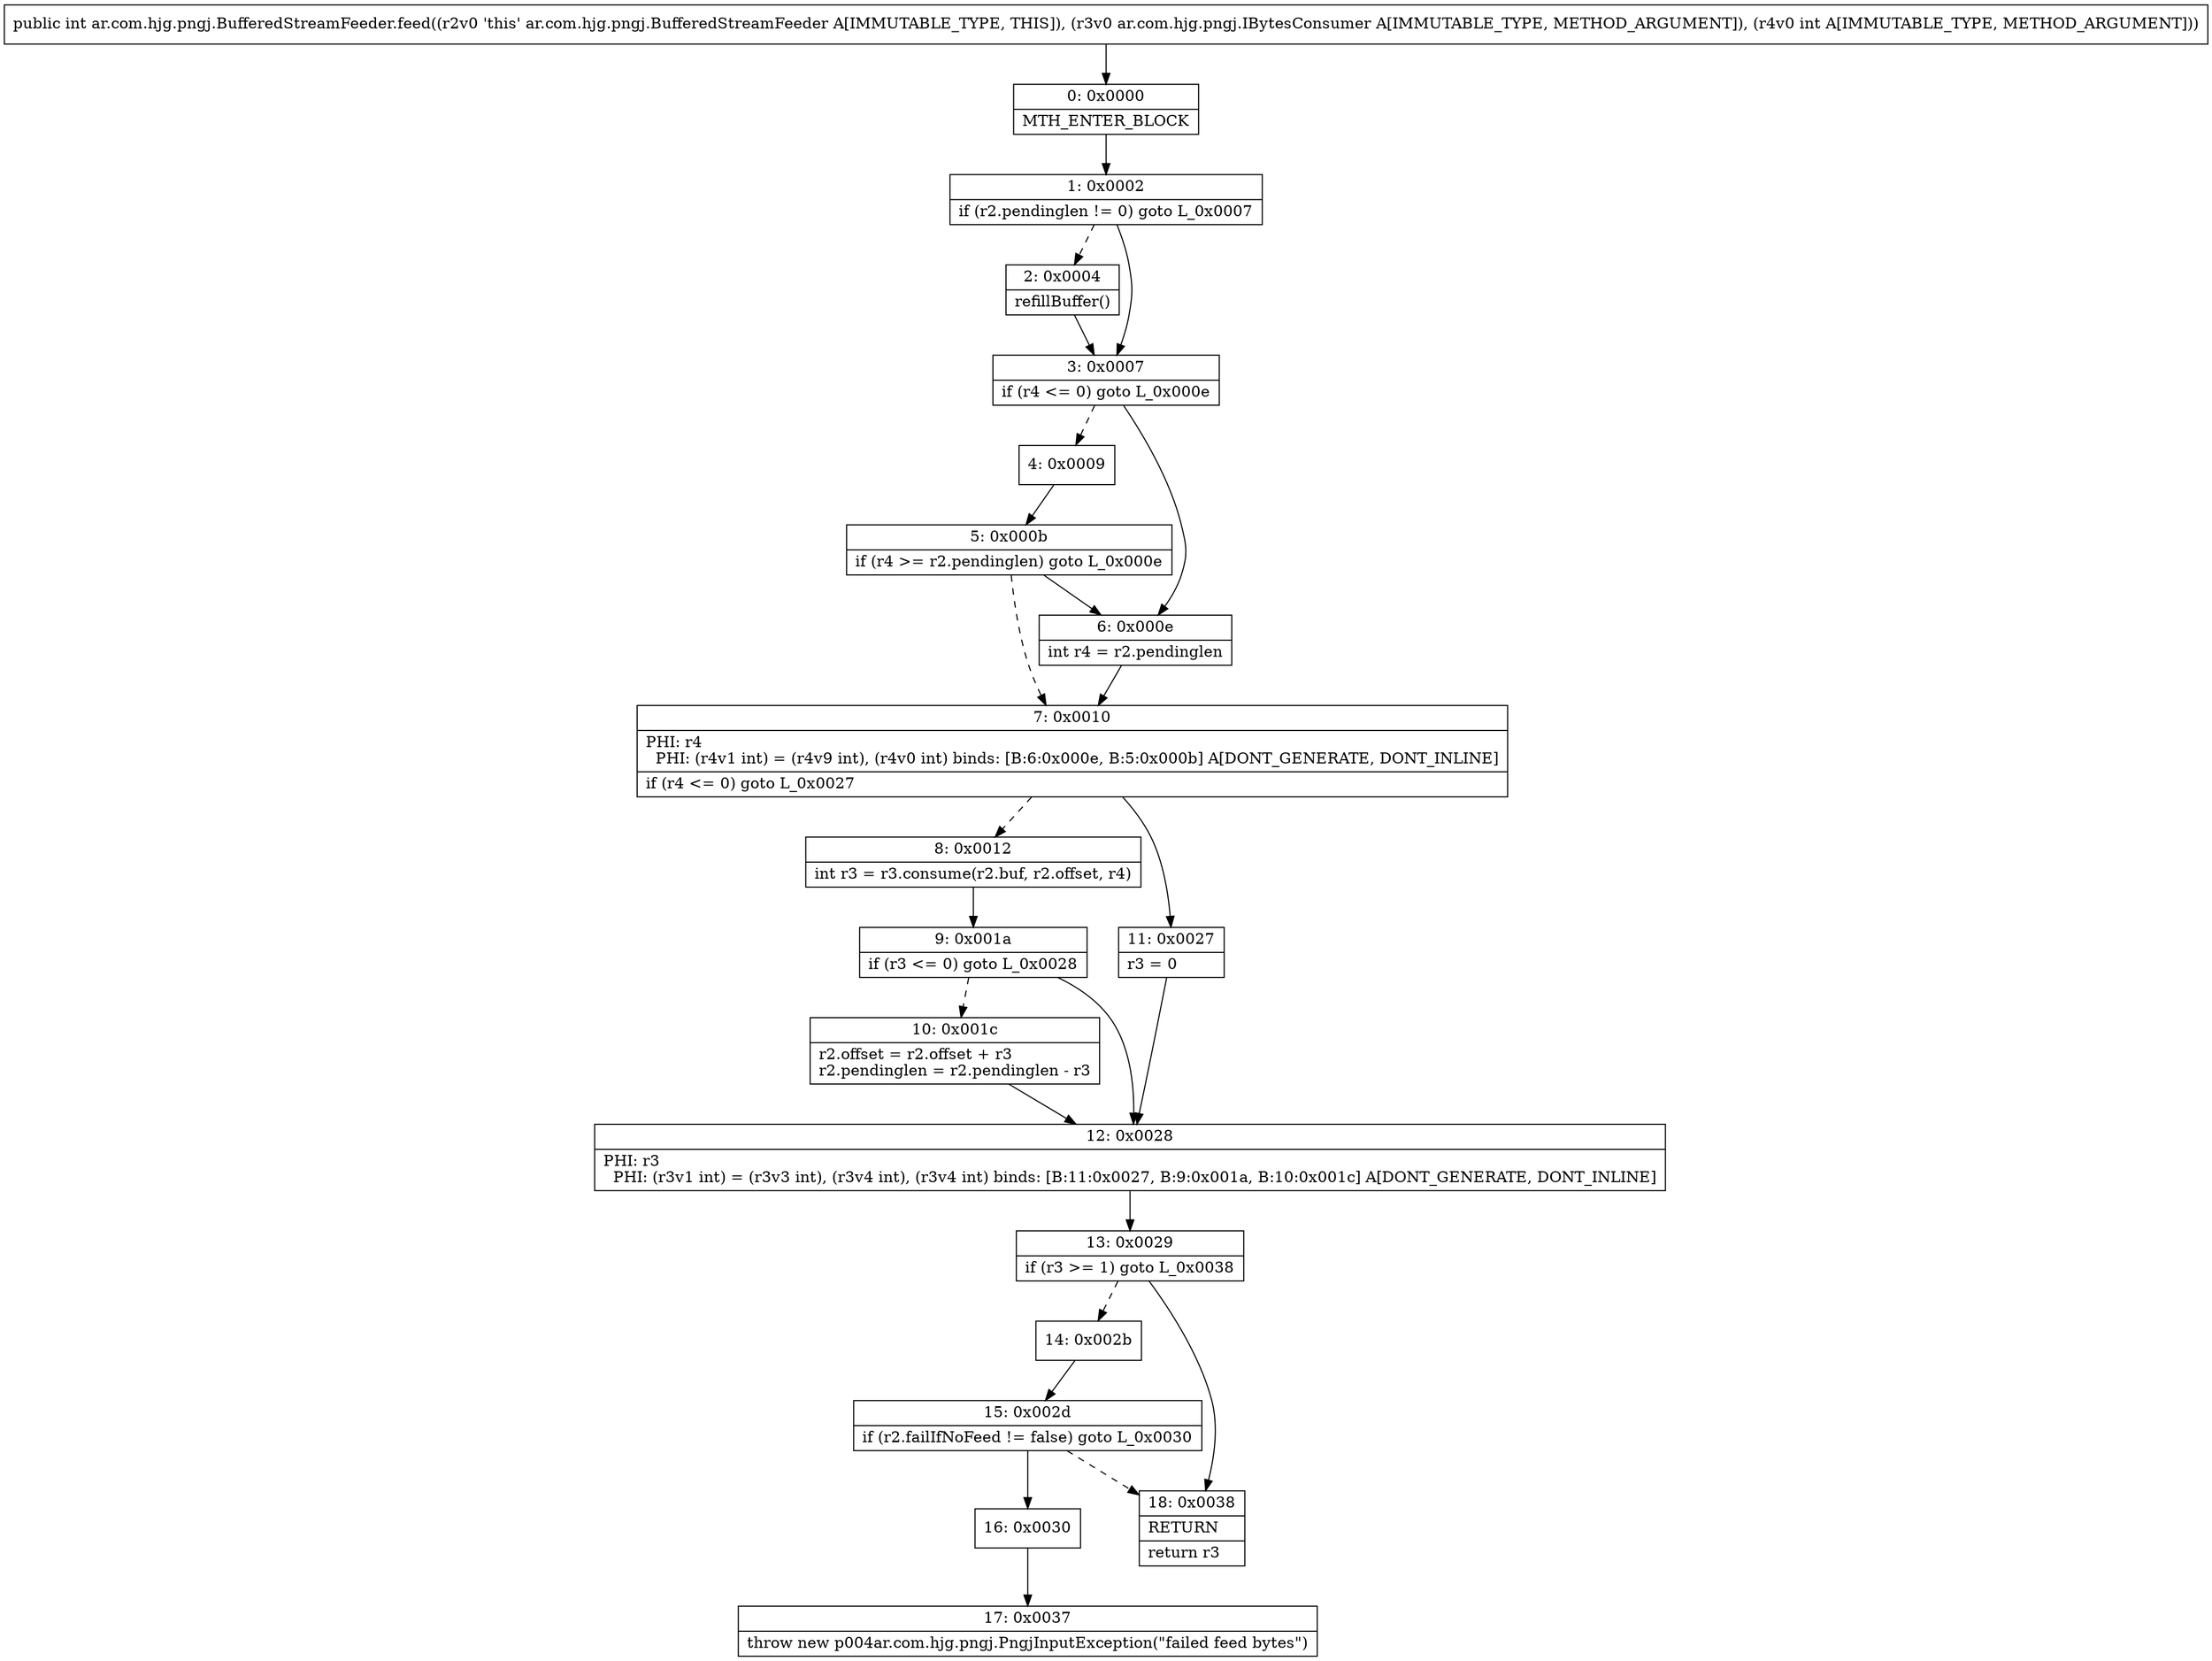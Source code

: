 digraph "CFG forar.com.hjg.pngj.BufferedStreamFeeder.feed(Lar\/com\/hjg\/pngj\/IBytesConsumer;I)I" {
Node_0 [shape=record,label="{0\:\ 0x0000|MTH_ENTER_BLOCK\l}"];
Node_1 [shape=record,label="{1\:\ 0x0002|if (r2.pendinglen != 0) goto L_0x0007\l}"];
Node_2 [shape=record,label="{2\:\ 0x0004|refillBuffer()\l}"];
Node_3 [shape=record,label="{3\:\ 0x0007|if (r4 \<= 0) goto L_0x000e\l}"];
Node_4 [shape=record,label="{4\:\ 0x0009}"];
Node_5 [shape=record,label="{5\:\ 0x000b|if (r4 \>= r2.pendinglen) goto L_0x000e\l}"];
Node_6 [shape=record,label="{6\:\ 0x000e|int r4 = r2.pendinglen\l}"];
Node_7 [shape=record,label="{7\:\ 0x0010|PHI: r4 \l  PHI: (r4v1 int) = (r4v9 int), (r4v0 int) binds: [B:6:0x000e, B:5:0x000b] A[DONT_GENERATE, DONT_INLINE]\l|if (r4 \<= 0) goto L_0x0027\l}"];
Node_8 [shape=record,label="{8\:\ 0x0012|int r3 = r3.consume(r2.buf, r2.offset, r4)\l}"];
Node_9 [shape=record,label="{9\:\ 0x001a|if (r3 \<= 0) goto L_0x0028\l}"];
Node_10 [shape=record,label="{10\:\ 0x001c|r2.offset = r2.offset + r3\lr2.pendinglen = r2.pendinglen \- r3\l}"];
Node_11 [shape=record,label="{11\:\ 0x0027|r3 = 0\l}"];
Node_12 [shape=record,label="{12\:\ 0x0028|PHI: r3 \l  PHI: (r3v1 int) = (r3v3 int), (r3v4 int), (r3v4 int) binds: [B:11:0x0027, B:9:0x001a, B:10:0x001c] A[DONT_GENERATE, DONT_INLINE]\l}"];
Node_13 [shape=record,label="{13\:\ 0x0029|if (r3 \>= 1) goto L_0x0038\l}"];
Node_14 [shape=record,label="{14\:\ 0x002b}"];
Node_15 [shape=record,label="{15\:\ 0x002d|if (r2.failIfNoFeed != false) goto L_0x0030\l}"];
Node_16 [shape=record,label="{16\:\ 0x0030}"];
Node_17 [shape=record,label="{17\:\ 0x0037|throw new p004ar.com.hjg.pngj.PngjInputException(\"failed feed bytes\")\l}"];
Node_18 [shape=record,label="{18\:\ 0x0038|RETURN\l|return r3\l}"];
MethodNode[shape=record,label="{public int ar.com.hjg.pngj.BufferedStreamFeeder.feed((r2v0 'this' ar.com.hjg.pngj.BufferedStreamFeeder A[IMMUTABLE_TYPE, THIS]), (r3v0 ar.com.hjg.pngj.IBytesConsumer A[IMMUTABLE_TYPE, METHOD_ARGUMENT]), (r4v0 int A[IMMUTABLE_TYPE, METHOD_ARGUMENT])) }"];
MethodNode -> Node_0;
Node_0 -> Node_1;
Node_1 -> Node_2[style=dashed];
Node_1 -> Node_3;
Node_2 -> Node_3;
Node_3 -> Node_4[style=dashed];
Node_3 -> Node_6;
Node_4 -> Node_5;
Node_5 -> Node_6;
Node_5 -> Node_7[style=dashed];
Node_6 -> Node_7;
Node_7 -> Node_8[style=dashed];
Node_7 -> Node_11;
Node_8 -> Node_9;
Node_9 -> Node_10[style=dashed];
Node_9 -> Node_12;
Node_10 -> Node_12;
Node_11 -> Node_12;
Node_12 -> Node_13;
Node_13 -> Node_14[style=dashed];
Node_13 -> Node_18;
Node_14 -> Node_15;
Node_15 -> Node_16;
Node_15 -> Node_18[style=dashed];
Node_16 -> Node_17;
}

